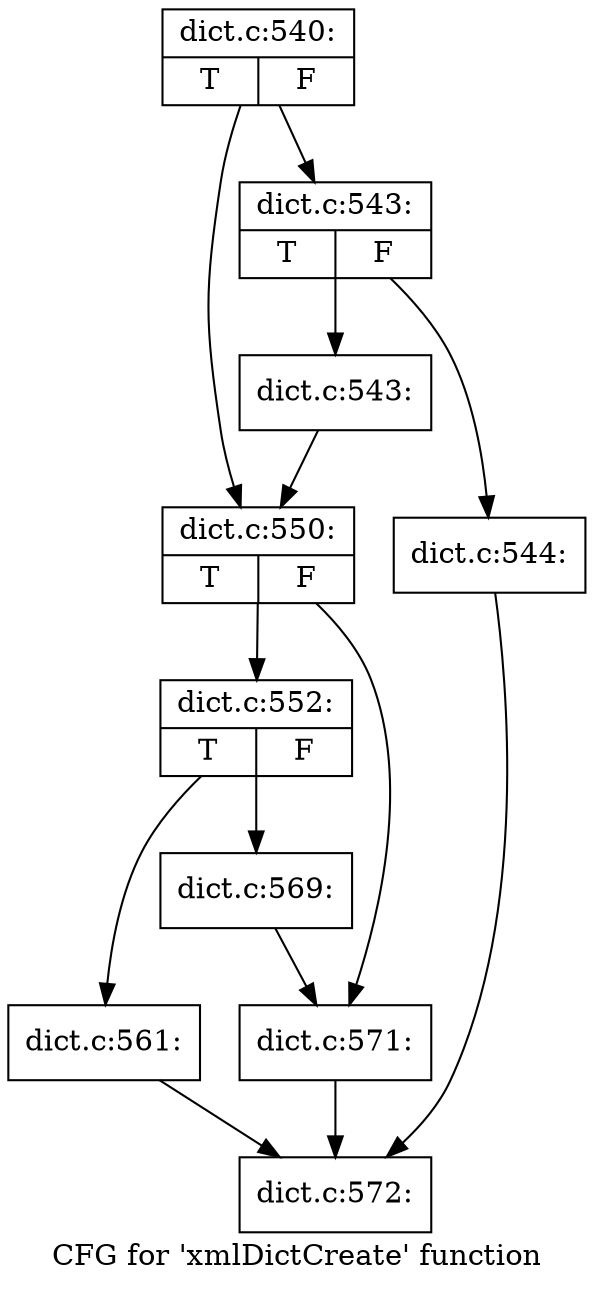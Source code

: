 digraph "CFG for 'xmlDictCreate' function" {
	label="CFG for 'xmlDictCreate' function";

	Node0x48a82c0 [shape=record,label="{dict.c:540:|{<s0>T|<s1>F}}"];
	Node0x48a82c0 -> Node0x48a7be0;
	Node0x48a82c0 -> Node0x48a8240;
	Node0x48a8240 [shape=record,label="{dict.c:543:|{<s0>T|<s1>F}}"];
	Node0x48a8240 -> Node0x48a8470;
	Node0x48a8240 -> Node0x48a8420;
	Node0x48a8420 [shape=record,label="{dict.c:544:}"];
	Node0x48a8420 -> Node0x4893740;
	Node0x48a8470 [shape=record,label="{dict.c:543:}"];
	Node0x48a8470 -> Node0x48a7be0;
	Node0x48a7be0 [shape=record,label="{dict.c:550:|{<s0>T|<s1>F}}"];
	Node0x48a7be0 -> Node0x4895550;
	Node0x48a7be0 -> Node0x48955a0;
	Node0x4895550 [shape=record,label="{dict.c:552:|{<s0>T|<s1>F}}"];
	Node0x4895550 -> Node0x48acb20;
	Node0x4895550 -> Node0x48acb70;
	Node0x48acb20 [shape=record,label="{dict.c:561:}"];
	Node0x48acb20 -> Node0x4893740;
	Node0x48acb70 [shape=record,label="{dict.c:569:}"];
	Node0x48acb70 -> Node0x48955a0;
	Node0x48955a0 [shape=record,label="{dict.c:571:}"];
	Node0x48955a0 -> Node0x4893740;
	Node0x4893740 [shape=record,label="{dict.c:572:}"];
}
